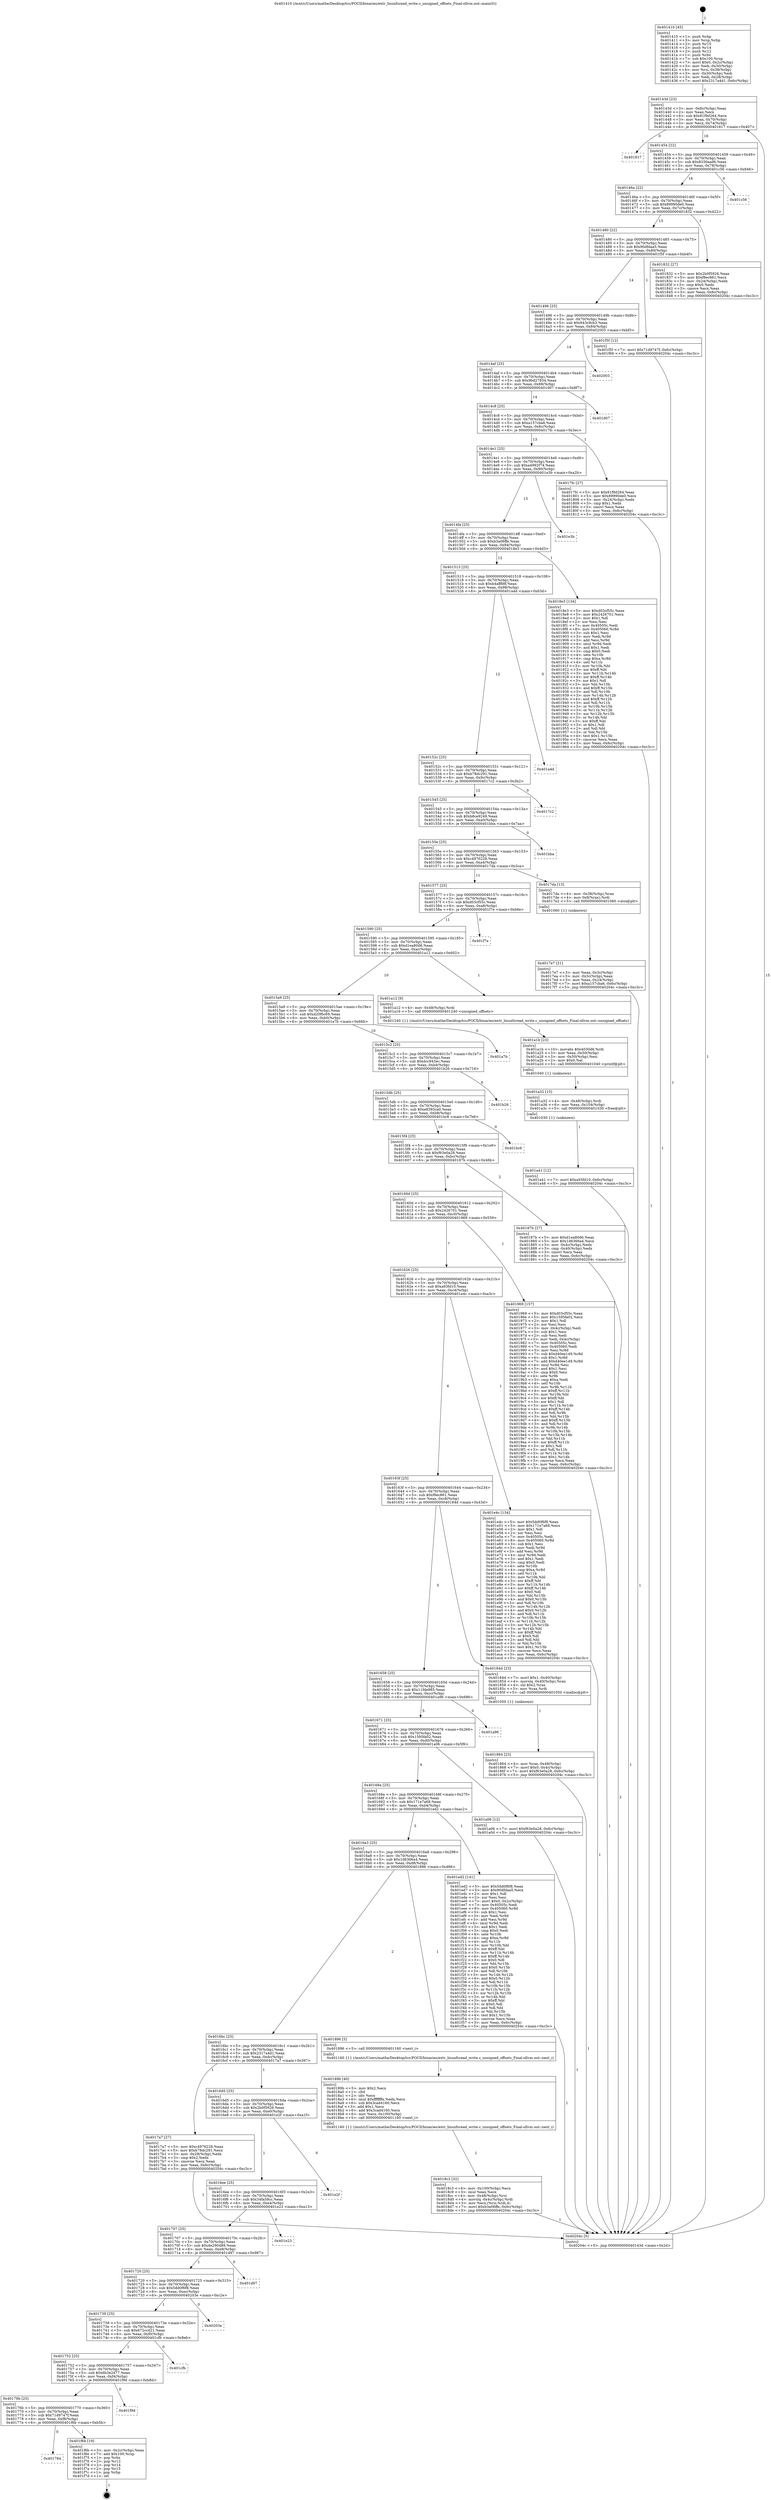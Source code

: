 digraph "0x401410" {
  label = "0x401410 (/mnt/c/Users/mathe/Desktop/tcc/POCII/binaries/extr_linuxfsread_write.c_unsigned_offsets_Final-ollvm.out::main(0))"
  labelloc = "t"
  node[shape=record]

  Entry [label="",width=0.3,height=0.3,shape=circle,fillcolor=black,style=filled]
  "0x40143d" [label="{
     0x40143d [23]\l
     | [instrs]\l
     &nbsp;&nbsp;0x40143d \<+3\>: mov -0x6c(%rbp),%eax\l
     &nbsp;&nbsp;0x401440 \<+2\>: mov %eax,%ecx\l
     &nbsp;&nbsp;0x401442 \<+6\>: sub $0x81f9d264,%ecx\l
     &nbsp;&nbsp;0x401448 \<+3\>: mov %eax,-0x70(%rbp)\l
     &nbsp;&nbsp;0x40144b \<+3\>: mov %ecx,-0x74(%rbp)\l
     &nbsp;&nbsp;0x40144e \<+6\>: je 0000000000401817 \<main+0x407\>\l
  }"]
  "0x401817" [label="{
     0x401817\l
  }", style=dashed]
  "0x401454" [label="{
     0x401454 [22]\l
     | [instrs]\l
     &nbsp;&nbsp;0x401454 \<+5\>: jmp 0000000000401459 \<main+0x49\>\l
     &nbsp;&nbsp;0x401459 \<+3\>: mov -0x70(%rbp),%eax\l
     &nbsp;&nbsp;0x40145c \<+5\>: sub $0x8330aad6,%eax\l
     &nbsp;&nbsp;0x401461 \<+3\>: mov %eax,-0x78(%rbp)\l
     &nbsp;&nbsp;0x401464 \<+6\>: je 0000000000401c56 \<main+0x846\>\l
  }"]
  Exit [label="",width=0.3,height=0.3,shape=circle,fillcolor=black,style=filled,peripheries=2]
  "0x401c56" [label="{
     0x401c56\l
  }", style=dashed]
  "0x40146a" [label="{
     0x40146a [22]\l
     | [instrs]\l
     &nbsp;&nbsp;0x40146a \<+5\>: jmp 000000000040146f \<main+0x5f\>\l
     &nbsp;&nbsp;0x40146f \<+3\>: mov -0x70(%rbp),%eax\l
     &nbsp;&nbsp;0x401472 \<+5\>: sub $0x89990de0,%eax\l
     &nbsp;&nbsp;0x401477 \<+3\>: mov %eax,-0x7c(%rbp)\l
     &nbsp;&nbsp;0x40147a \<+6\>: je 0000000000401832 \<main+0x422\>\l
  }"]
  "0x401784" [label="{
     0x401784\l
  }", style=dashed]
  "0x401832" [label="{
     0x401832 [27]\l
     | [instrs]\l
     &nbsp;&nbsp;0x401832 \<+5\>: mov $0x2b0f5926,%eax\l
     &nbsp;&nbsp;0x401837 \<+5\>: mov $0xf8ec861,%ecx\l
     &nbsp;&nbsp;0x40183c \<+3\>: mov -0x24(%rbp),%edx\l
     &nbsp;&nbsp;0x40183f \<+3\>: cmp $0x0,%edx\l
     &nbsp;&nbsp;0x401842 \<+3\>: cmove %ecx,%eax\l
     &nbsp;&nbsp;0x401845 \<+3\>: mov %eax,-0x6c(%rbp)\l
     &nbsp;&nbsp;0x401848 \<+5\>: jmp 000000000040204c \<main+0xc3c\>\l
  }"]
  "0x401480" [label="{
     0x401480 [22]\l
     | [instrs]\l
     &nbsp;&nbsp;0x401480 \<+5\>: jmp 0000000000401485 \<main+0x75\>\l
     &nbsp;&nbsp;0x401485 \<+3\>: mov -0x70(%rbp),%eax\l
     &nbsp;&nbsp;0x401488 \<+5\>: sub $0x90dfdaa5,%eax\l
     &nbsp;&nbsp;0x40148d \<+3\>: mov %eax,-0x80(%rbp)\l
     &nbsp;&nbsp;0x401490 \<+6\>: je 0000000000401f5f \<main+0xb4f\>\l
  }"]
  "0x401f6b" [label="{
     0x401f6b [19]\l
     | [instrs]\l
     &nbsp;&nbsp;0x401f6b \<+3\>: mov -0x2c(%rbp),%eax\l
     &nbsp;&nbsp;0x401f6e \<+7\>: add $0x100,%rsp\l
     &nbsp;&nbsp;0x401f75 \<+1\>: pop %rbx\l
     &nbsp;&nbsp;0x401f76 \<+2\>: pop %r12\l
     &nbsp;&nbsp;0x401f78 \<+2\>: pop %r14\l
     &nbsp;&nbsp;0x401f7a \<+2\>: pop %r15\l
     &nbsp;&nbsp;0x401f7c \<+1\>: pop %rbp\l
     &nbsp;&nbsp;0x401f7d \<+1\>: ret\l
  }"]
  "0x401f5f" [label="{
     0x401f5f [12]\l
     | [instrs]\l
     &nbsp;&nbsp;0x401f5f \<+7\>: movl $0x71d9747f,-0x6c(%rbp)\l
     &nbsp;&nbsp;0x401f66 \<+5\>: jmp 000000000040204c \<main+0xc3c\>\l
  }"]
  "0x401496" [label="{
     0x401496 [25]\l
     | [instrs]\l
     &nbsp;&nbsp;0x401496 \<+5\>: jmp 000000000040149b \<main+0x8b\>\l
     &nbsp;&nbsp;0x40149b \<+3\>: mov -0x70(%rbp),%eax\l
     &nbsp;&nbsp;0x40149e \<+5\>: sub $0x943c9cb3,%eax\l
     &nbsp;&nbsp;0x4014a3 \<+6\>: mov %eax,-0x84(%rbp)\l
     &nbsp;&nbsp;0x4014a9 \<+6\>: je 0000000000402003 \<main+0xbf3\>\l
  }"]
  "0x40176b" [label="{
     0x40176b [25]\l
     | [instrs]\l
     &nbsp;&nbsp;0x40176b \<+5\>: jmp 0000000000401770 \<main+0x360\>\l
     &nbsp;&nbsp;0x401770 \<+3\>: mov -0x70(%rbp),%eax\l
     &nbsp;&nbsp;0x401773 \<+5\>: sub $0x71d9747f,%eax\l
     &nbsp;&nbsp;0x401778 \<+6\>: mov %eax,-0xf8(%rbp)\l
     &nbsp;&nbsp;0x40177e \<+6\>: je 0000000000401f6b \<main+0xb5b\>\l
  }"]
  "0x402003" [label="{
     0x402003\l
  }", style=dashed]
  "0x4014af" [label="{
     0x4014af [25]\l
     | [instrs]\l
     &nbsp;&nbsp;0x4014af \<+5\>: jmp 00000000004014b4 \<main+0xa4\>\l
     &nbsp;&nbsp;0x4014b4 \<+3\>: mov -0x70(%rbp),%eax\l
     &nbsp;&nbsp;0x4014b7 \<+5\>: sub $0x9bd27834,%eax\l
     &nbsp;&nbsp;0x4014bc \<+6\>: mov %eax,-0x88(%rbp)\l
     &nbsp;&nbsp;0x4014c2 \<+6\>: je 0000000000401d07 \<main+0x8f7\>\l
  }"]
  "0x401f9d" [label="{
     0x401f9d\l
  }", style=dashed]
  "0x401d07" [label="{
     0x401d07\l
  }", style=dashed]
  "0x4014c8" [label="{
     0x4014c8 [25]\l
     | [instrs]\l
     &nbsp;&nbsp;0x4014c8 \<+5\>: jmp 00000000004014cd \<main+0xbd\>\l
     &nbsp;&nbsp;0x4014cd \<+3\>: mov -0x70(%rbp),%eax\l
     &nbsp;&nbsp;0x4014d0 \<+5\>: sub $0xa157cba6,%eax\l
     &nbsp;&nbsp;0x4014d5 \<+6\>: mov %eax,-0x8c(%rbp)\l
     &nbsp;&nbsp;0x4014db \<+6\>: je 00000000004017fc \<main+0x3ec\>\l
  }"]
  "0x401752" [label="{
     0x401752 [25]\l
     | [instrs]\l
     &nbsp;&nbsp;0x401752 \<+5\>: jmp 0000000000401757 \<main+0x347\>\l
     &nbsp;&nbsp;0x401757 \<+3\>: mov -0x70(%rbp),%eax\l
     &nbsp;&nbsp;0x40175a \<+5\>: sub $0x6b3e2d77,%eax\l
     &nbsp;&nbsp;0x40175f \<+6\>: mov %eax,-0xf4(%rbp)\l
     &nbsp;&nbsp;0x401765 \<+6\>: je 0000000000401f9d \<main+0xb8d\>\l
  }"]
  "0x4017fc" [label="{
     0x4017fc [27]\l
     | [instrs]\l
     &nbsp;&nbsp;0x4017fc \<+5\>: mov $0x81f9d264,%eax\l
     &nbsp;&nbsp;0x401801 \<+5\>: mov $0x89990de0,%ecx\l
     &nbsp;&nbsp;0x401806 \<+3\>: mov -0x24(%rbp),%edx\l
     &nbsp;&nbsp;0x401809 \<+3\>: cmp $0x1,%edx\l
     &nbsp;&nbsp;0x40180c \<+3\>: cmovl %ecx,%eax\l
     &nbsp;&nbsp;0x40180f \<+3\>: mov %eax,-0x6c(%rbp)\l
     &nbsp;&nbsp;0x401812 \<+5\>: jmp 000000000040204c \<main+0xc3c\>\l
  }"]
  "0x4014e1" [label="{
     0x4014e1 [25]\l
     | [instrs]\l
     &nbsp;&nbsp;0x4014e1 \<+5\>: jmp 00000000004014e6 \<main+0xd6\>\l
     &nbsp;&nbsp;0x4014e6 \<+3\>: mov -0x70(%rbp),%eax\l
     &nbsp;&nbsp;0x4014e9 \<+5\>: sub $0xa4992f74,%eax\l
     &nbsp;&nbsp;0x4014ee \<+6\>: mov %eax,-0x90(%rbp)\l
     &nbsp;&nbsp;0x4014f4 \<+6\>: je 0000000000401e3b \<main+0xa2b\>\l
  }"]
  "0x401cfb" [label="{
     0x401cfb\l
  }", style=dashed]
  "0x401e3b" [label="{
     0x401e3b\l
  }", style=dashed]
  "0x4014fa" [label="{
     0x4014fa [25]\l
     | [instrs]\l
     &nbsp;&nbsp;0x4014fa \<+5\>: jmp 00000000004014ff \<main+0xef\>\l
     &nbsp;&nbsp;0x4014ff \<+3\>: mov -0x70(%rbp),%eax\l
     &nbsp;&nbsp;0x401502 \<+5\>: sub $0xb3a06ffe,%eax\l
     &nbsp;&nbsp;0x401507 \<+6\>: mov %eax,-0x94(%rbp)\l
     &nbsp;&nbsp;0x40150d \<+6\>: je 00000000004018e3 \<main+0x4d3\>\l
  }"]
  "0x401739" [label="{
     0x401739 [25]\l
     | [instrs]\l
     &nbsp;&nbsp;0x401739 \<+5\>: jmp 000000000040173e \<main+0x32e\>\l
     &nbsp;&nbsp;0x40173e \<+3\>: mov -0x70(%rbp),%eax\l
     &nbsp;&nbsp;0x401741 \<+5\>: sub $0x672cc421,%eax\l
     &nbsp;&nbsp;0x401746 \<+6\>: mov %eax,-0xf0(%rbp)\l
     &nbsp;&nbsp;0x40174c \<+6\>: je 0000000000401cfb \<main+0x8eb\>\l
  }"]
  "0x4018e3" [label="{
     0x4018e3 [134]\l
     | [instrs]\l
     &nbsp;&nbsp;0x4018e3 \<+5\>: mov $0xd03cf55c,%eax\l
     &nbsp;&nbsp;0x4018e8 \<+5\>: mov $0x2426701,%ecx\l
     &nbsp;&nbsp;0x4018ed \<+2\>: mov $0x1,%dl\l
     &nbsp;&nbsp;0x4018ef \<+2\>: xor %esi,%esi\l
     &nbsp;&nbsp;0x4018f1 \<+7\>: mov 0x40505c,%edi\l
     &nbsp;&nbsp;0x4018f8 \<+8\>: mov 0x405060,%r8d\l
     &nbsp;&nbsp;0x401900 \<+3\>: sub $0x1,%esi\l
     &nbsp;&nbsp;0x401903 \<+3\>: mov %edi,%r9d\l
     &nbsp;&nbsp;0x401906 \<+3\>: add %esi,%r9d\l
     &nbsp;&nbsp;0x401909 \<+4\>: imul %r9d,%edi\l
     &nbsp;&nbsp;0x40190d \<+3\>: and $0x1,%edi\l
     &nbsp;&nbsp;0x401910 \<+3\>: cmp $0x0,%edi\l
     &nbsp;&nbsp;0x401913 \<+4\>: sete %r10b\l
     &nbsp;&nbsp;0x401917 \<+4\>: cmp $0xa,%r8d\l
     &nbsp;&nbsp;0x40191b \<+4\>: setl %r11b\l
     &nbsp;&nbsp;0x40191f \<+3\>: mov %r10b,%bl\l
     &nbsp;&nbsp;0x401922 \<+3\>: xor $0xff,%bl\l
     &nbsp;&nbsp;0x401925 \<+3\>: mov %r11b,%r14b\l
     &nbsp;&nbsp;0x401928 \<+4\>: xor $0xff,%r14b\l
     &nbsp;&nbsp;0x40192c \<+3\>: xor $0x1,%dl\l
     &nbsp;&nbsp;0x40192f \<+3\>: mov %bl,%r15b\l
     &nbsp;&nbsp;0x401932 \<+4\>: and $0xff,%r15b\l
     &nbsp;&nbsp;0x401936 \<+3\>: and %dl,%r10b\l
     &nbsp;&nbsp;0x401939 \<+3\>: mov %r14b,%r12b\l
     &nbsp;&nbsp;0x40193c \<+4\>: and $0xff,%r12b\l
     &nbsp;&nbsp;0x401940 \<+3\>: and %dl,%r11b\l
     &nbsp;&nbsp;0x401943 \<+3\>: or %r10b,%r15b\l
     &nbsp;&nbsp;0x401946 \<+3\>: or %r11b,%r12b\l
     &nbsp;&nbsp;0x401949 \<+3\>: xor %r12b,%r15b\l
     &nbsp;&nbsp;0x40194c \<+3\>: or %r14b,%bl\l
     &nbsp;&nbsp;0x40194f \<+3\>: xor $0xff,%bl\l
     &nbsp;&nbsp;0x401952 \<+3\>: or $0x1,%dl\l
     &nbsp;&nbsp;0x401955 \<+2\>: and %dl,%bl\l
     &nbsp;&nbsp;0x401957 \<+3\>: or %bl,%r15b\l
     &nbsp;&nbsp;0x40195a \<+4\>: test $0x1,%r15b\l
     &nbsp;&nbsp;0x40195e \<+3\>: cmovne %ecx,%eax\l
     &nbsp;&nbsp;0x401961 \<+3\>: mov %eax,-0x6c(%rbp)\l
     &nbsp;&nbsp;0x401964 \<+5\>: jmp 000000000040204c \<main+0xc3c\>\l
  }"]
  "0x401513" [label="{
     0x401513 [25]\l
     | [instrs]\l
     &nbsp;&nbsp;0x401513 \<+5\>: jmp 0000000000401518 \<main+0x108\>\l
     &nbsp;&nbsp;0x401518 \<+3\>: mov -0x70(%rbp),%eax\l
     &nbsp;&nbsp;0x40151b \<+5\>: sub $0xb4aff88f,%eax\l
     &nbsp;&nbsp;0x401520 \<+6\>: mov %eax,-0x98(%rbp)\l
     &nbsp;&nbsp;0x401526 \<+6\>: je 0000000000401a4d \<main+0x63d\>\l
  }"]
  "0x40203e" [label="{
     0x40203e\l
  }", style=dashed]
  "0x401a4d" [label="{
     0x401a4d\l
  }", style=dashed]
  "0x40152c" [label="{
     0x40152c [25]\l
     | [instrs]\l
     &nbsp;&nbsp;0x40152c \<+5\>: jmp 0000000000401531 \<main+0x121\>\l
     &nbsp;&nbsp;0x401531 \<+3\>: mov -0x70(%rbp),%eax\l
     &nbsp;&nbsp;0x401534 \<+5\>: sub $0xb78dc291,%eax\l
     &nbsp;&nbsp;0x401539 \<+6\>: mov %eax,-0x9c(%rbp)\l
     &nbsp;&nbsp;0x40153f \<+6\>: je 00000000004017c2 \<main+0x3b2\>\l
  }"]
  "0x401720" [label="{
     0x401720 [25]\l
     | [instrs]\l
     &nbsp;&nbsp;0x401720 \<+5\>: jmp 0000000000401725 \<main+0x315\>\l
     &nbsp;&nbsp;0x401725 \<+3\>: mov -0x70(%rbp),%eax\l
     &nbsp;&nbsp;0x401728 \<+5\>: sub $0x5dd0f6f8,%eax\l
     &nbsp;&nbsp;0x40172d \<+6\>: mov %eax,-0xec(%rbp)\l
     &nbsp;&nbsp;0x401733 \<+6\>: je 000000000040203e \<main+0xc2e\>\l
  }"]
  "0x4017c2" [label="{
     0x4017c2\l
  }", style=dashed]
  "0x401545" [label="{
     0x401545 [25]\l
     | [instrs]\l
     &nbsp;&nbsp;0x401545 \<+5\>: jmp 000000000040154a \<main+0x13a\>\l
     &nbsp;&nbsp;0x40154a \<+3\>: mov -0x70(%rbp),%eax\l
     &nbsp;&nbsp;0x40154d \<+5\>: sub $0xb8ce9249,%eax\l
     &nbsp;&nbsp;0x401552 \<+6\>: mov %eax,-0xa0(%rbp)\l
     &nbsp;&nbsp;0x401558 \<+6\>: je 0000000000401bba \<main+0x7aa\>\l
  }"]
  "0x401d97" [label="{
     0x401d97\l
  }", style=dashed]
  "0x401bba" [label="{
     0x401bba\l
  }", style=dashed]
  "0x40155e" [label="{
     0x40155e [25]\l
     | [instrs]\l
     &nbsp;&nbsp;0x40155e \<+5\>: jmp 0000000000401563 \<main+0x153\>\l
     &nbsp;&nbsp;0x401563 \<+3\>: mov -0x70(%rbp),%eax\l
     &nbsp;&nbsp;0x401566 \<+5\>: sub $0xc4976228,%eax\l
     &nbsp;&nbsp;0x40156b \<+6\>: mov %eax,-0xa4(%rbp)\l
     &nbsp;&nbsp;0x401571 \<+6\>: je 00000000004017da \<main+0x3ca\>\l
  }"]
  "0x401707" [label="{
     0x401707 [25]\l
     | [instrs]\l
     &nbsp;&nbsp;0x401707 \<+5\>: jmp 000000000040170c \<main+0x2fc\>\l
     &nbsp;&nbsp;0x40170c \<+3\>: mov -0x70(%rbp),%eax\l
     &nbsp;&nbsp;0x40170f \<+5\>: sub $0x4e290489,%eax\l
     &nbsp;&nbsp;0x401714 \<+6\>: mov %eax,-0xe8(%rbp)\l
     &nbsp;&nbsp;0x40171a \<+6\>: je 0000000000401d97 \<main+0x987\>\l
  }"]
  "0x4017da" [label="{
     0x4017da [13]\l
     | [instrs]\l
     &nbsp;&nbsp;0x4017da \<+4\>: mov -0x38(%rbp),%rax\l
     &nbsp;&nbsp;0x4017de \<+4\>: mov 0x8(%rax),%rdi\l
     &nbsp;&nbsp;0x4017e2 \<+5\>: call 0000000000401060 \<atoi@plt\>\l
     | [calls]\l
     &nbsp;&nbsp;0x401060 \{1\} (unknown)\l
  }"]
  "0x401577" [label="{
     0x401577 [25]\l
     | [instrs]\l
     &nbsp;&nbsp;0x401577 \<+5\>: jmp 000000000040157c \<main+0x16c\>\l
     &nbsp;&nbsp;0x40157c \<+3\>: mov -0x70(%rbp),%eax\l
     &nbsp;&nbsp;0x40157f \<+5\>: sub $0xd03cf55c,%eax\l
     &nbsp;&nbsp;0x401584 \<+6\>: mov %eax,-0xa8(%rbp)\l
     &nbsp;&nbsp;0x40158a \<+6\>: je 0000000000401f7e \<main+0xb6e\>\l
  }"]
  "0x401e23" [label="{
     0x401e23\l
  }", style=dashed]
  "0x401f7e" [label="{
     0x401f7e\l
  }", style=dashed]
  "0x401590" [label="{
     0x401590 [25]\l
     | [instrs]\l
     &nbsp;&nbsp;0x401590 \<+5\>: jmp 0000000000401595 \<main+0x185\>\l
     &nbsp;&nbsp;0x401595 \<+3\>: mov -0x70(%rbp),%eax\l
     &nbsp;&nbsp;0x401598 \<+5\>: sub $0xd1ea80d6,%eax\l
     &nbsp;&nbsp;0x40159d \<+6\>: mov %eax,-0xac(%rbp)\l
     &nbsp;&nbsp;0x4015a3 \<+6\>: je 0000000000401a12 \<main+0x602\>\l
  }"]
  "0x4016ee" [label="{
     0x4016ee [25]\l
     | [instrs]\l
     &nbsp;&nbsp;0x4016ee \<+5\>: jmp 00000000004016f3 \<main+0x2e3\>\l
     &nbsp;&nbsp;0x4016f3 \<+3\>: mov -0x70(%rbp),%eax\l
     &nbsp;&nbsp;0x4016f6 \<+5\>: sub $0x34fa58cc,%eax\l
     &nbsp;&nbsp;0x4016fb \<+6\>: mov %eax,-0xe4(%rbp)\l
     &nbsp;&nbsp;0x401701 \<+6\>: je 0000000000401e23 \<main+0xa13\>\l
  }"]
  "0x401a12" [label="{
     0x401a12 [9]\l
     | [instrs]\l
     &nbsp;&nbsp;0x401a12 \<+4\>: mov -0x48(%rbp),%rdi\l
     &nbsp;&nbsp;0x401a16 \<+5\>: call 0000000000401240 \<unsigned_offsets\>\l
     | [calls]\l
     &nbsp;&nbsp;0x401240 \{1\} (/mnt/c/Users/mathe/Desktop/tcc/POCII/binaries/extr_linuxfsread_write.c_unsigned_offsets_Final-ollvm.out::unsigned_offsets)\l
  }"]
  "0x4015a9" [label="{
     0x4015a9 [25]\l
     | [instrs]\l
     &nbsp;&nbsp;0x4015a9 \<+5\>: jmp 00000000004015ae \<main+0x19e\>\l
     &nbsp;&nbsp;0x4015ae \<+3\>: mov -0x70(%rbp),%eax\l
     &nbsp;&nbsp;0x4015b1 \<+5\>: sub $0xd20f6c69,%eax\l
     &nbsp;&nbsp;0x4015b6 \<+6\>: mov %eax,-0xb0(%rbp)\l
     &nbsp;&nbsp;0x4015bc \<+6\>: je 0000000000401a7b \<main+0x66b\>\l
  }"]
  "0x401e2f" [label="{
     0x401e2f\l
  }", style=dashed]
  "0x401a7b" [label="{
     0x401a7b\l
  }", style=dashed]
  "0x4015c2" [label="{
     0x4015c2 [25]\l
     | [instrs]\l
     &nbsp;&nbsp;0x4015c2 \<+5\>: jmp 00000000004015c7 \<main+0x1b7\>\l
     &nbsp;&nbsp;0x4015c7 \<+3\>: mov -0x70(%rbp),%eax\l
     &nbsp;&nbsp;0x4015ca \<+5\>: sub $0xdcc943ec,%eax\l
     &nbsp;&nbsp;0x4015cf \<+6\>: mov %eax,-0xb4(%rbp)\l
     &nbsp;&nbsp;0x4015d5 \<+6\>: je 0000000000401b26 \<main+0x716\>\l
  }"]
  "0x401a41" [label="{
     0x401a41 [12]\l
     | [instrs]\l
     &nbsp;&nbsp;0x401a41 \<+7\>: movl $0xa93fd10,-0x6c(%rbp)\l
     &nbsp;&nbsp;0x401a48 \<+5\>: jmp 000000000040204c \<main+0xc3c\>\l
  }"]
  "0x401b26" [label="{
     0x401b26\l
  }", style=dashed]
  "0x4015db" [label="{
     0x4015db [25]\l
     | [instrs]\l
     &nbsp;&nbsp;0x4015db \<+5\>: jmp 00000000004015e0 \<main+0x1d0\>\l
     &nbsp;&nbsp;0x4015e0 \<+3\>: mov -0x70(%rbp),%eax\l
     &nbsp;&nbsp;0x4015e3 \<+5\>: sub $0xe8393ca0,%eax\l
     &nbsp;&nbsp;0x4015e8 \<+6\>: mov %eax,-0xb8(%rbp)\l
     &nbsp;&nbsp;0x4015ee \<+6\>: je 0000000000401bc6 \<main+0x7b6\>\l
  }"]
  "0x401a32" [label="{
     0x401a32 [15]\l
     | [instrs]\l
     &nbsp;&nbsp;0x401a32 \<+4\>: mov -0x48(%rbp),%rdi\l
     &nbsp;&nbsp;0x401a36 \<+6\>: mov %eax,-0x104(%rbp)\l
     &nbsp;&nbsp;0x401a3c \<+5\>: call 0000000000401030 \<free@plt\>\l
     | [calls]\l
     &nbsp;&nbsp;0x401030 \{1\} (unknown)\l
  }"]
  "0x401bc6" [label="{
     0x401bc6\l
  }", style=dashed]
  "0x4015f4" [label="{
     0x4015f4 [25]\l
     | [instrs]\l
     &nbsp;&nbsp;0x4015f4 \<+5\>: jmp 00000000004015f9 \<main+0x1e9\>\l
     &nbsp;&nbsp;0x4015f9 \<+3\>: mov -0x70(%rbp),%eax\l
     &nbsp;&nbsp;0x4015fc \<+5\>: sub $0xf63e0a28,%eax\l
     &nbsp;&nbsp;0x401601 \<+6\>: mov %eax,-0xbc(%rbp)\l
     &nbsp;&nbsp;0x401607 \<+6\>: je 000000000040187b \<main+0x46b\>\l
  }"]
  "0x401a1b" [label="{
     0x401a1b [23]\l
     | [instrs]\l
     &nbsp;&nbsp;0x401a1b \<+10\>: movabs $0x4030d6,%rdi\l
     &nbsp;&nbsp;0x401a25 \<+3\>: mov %eax,-0x50(%rbp)\l
     &nbsp;&nbsp;0x401a28 \<+3\>: mov -0x50(%rbp),%esi\l
     &nbsp;&nbsp;0x401a2b \<+2\>: mov $0x0,%al\l
     &nbsp;&nbsp;0x401a2d \<+5\>: call 0000000000401040 \<printf@plt\>\l
     | [calls]\l
     &nbsp;&nbsp;0x401040 \{1\} (unknown)\l
  }"]
  "0x40187b" [label="{
     0x40187b [27]\l
     | [instrs]\l
     &nbsp;&nbsp;0x40187b \<+5\>: mov $0xd1ea80d6,%eax\l
     &nbsp;&nbsp;0x401880 \<+5\>: mov $0x1d6366a4,%ecx\l
     &nbsp;&nbsp;0x401885 \<+3\>: mov -0x4c(%rbp),%edx\l
     &nbsp;&nbsp;0x401888 \<+3\>: cmp -0x40(%rbp),%edx\l
     &nbsp;&nbsp;0x40188b \<+3\>: cmovl %ecx,%eax\l
     &nbsp;&nbsp;0x40188e \<+3\>: mov %eax,-0x6c(%rbp)\l
     &nbsp;&nbsp;0x401891 \<+5\>: jmp 000000000040204c \<main+0xc3c\>\l
  }"]
  "0x40160d" [label="{
     0x40160d [25]\l
     | [instrs]\l
     &nbsp;&nbsp;0x40160d \<+5\>: jmp 0000000000401612 \<main+0x202\>\l
     &nbsp;&nbsp;0x401612 \<+3\>: mov -0x70(%rbp),%eax\l
     &nbsp;&nbsp;0x401615 \<+5\>: sub $0x2426701,%eax\l
     &nbsp;&nbsp;0x40161a \<+6\>: mov %eax,-0xc0(%rbp)\l
     &nbsp;&nbsp;0x401620 \<+6\>: je 0000000000401969 \<main+0x559\>\l
  }"]
  "0x4018c3" [label="{
     0x4018c3 [32]\l
     | [instrs]\l
     &nbsp;&nbsp;0x4018c3 \<+6\>: mov -0x100(%rbp),%ecx\l
     &nbsp;&nbsp;0x4018c9 \<+3\>: imul %eax,%ecx\l
     &nbsp;&nbsp;0x4018cc \<+4\>: mov -0x48(%rbp),%rsi\l
     &nbsp;&nbsp;0x4018d0 \<+4\>: movslq -0x4c(%rbp),%rdi\l
     &nbsp;&nbsp;0x4018d4 \<+3\>: mov %ecx,(%rsi,%rdi,4)\l
     &nbsp;&nbsp;0x4018d7 \<+7\>: movl $0xb3a06ffe,-0x6c(%rbp)\l
     &nbsp;&nbsp;0x4018de \<+5\>: jmp 000000000040204c \<main+0xc3c\>\l
  }"]
  "0x401969" [label="{
     0x401969 [157]\l
     | [instrs]\l
     &nbsp;&nbsp;0x401969 \<+5\>: mov $0xd03cf55c,%eax\l
     &nbsp;&nbsp;0x40196e \<+5\>: mov $0x1595fa02,%ecx\l
     &nbsp;&nbsp;0x401973 \<+2\>: mov $0x1,%dl\l
     &nbsp;&nbsp;0x401975 \<+2\>: xor %esi,%esi\l
     &nbsp;&nbsp;0x401977 \<+3\>: mov -0x4c(%rbp),%edi\l
     &nbsp;&nbsp;0x40197a \<+3\>: sub $0x1,%esi\l
     &nbsp;&nbsp;0x40197d \<+2\>: sub %esi,%edi\l
     &nbsp;&nbsp;0x40197f \<+3\>: mov %edi,-0x4c(%rbp)\l
     &nbsp;&nbsp;0x401982 \<+7\>: mov 0x40505c,%esi\l
     &nbsp;&nbsp;0x401989 \<+7\>: mov 0x405060,%edi\l
     &nbsp;&nbsp;0x401990 \<+3\>: mov %esi,%r8d\l
     &nbsp;&nbsp;0x401993 \<+7\>: sub $0xd40ee149,%r8d\l
     &nbsp;&nbsp;0x40199a \<+4\>: sub $0x1,%r8d\l
     &nbsp;&nbsp;0x40199e \<+7\>: add $0xd40ee149,%r8d\l
     &nbsp;&nbsp;0x4019a5 \<+4\>: imul %r8d,%esi\l
     &nbsp;&nbsp;0x4019a9 \<+3\>: and $0x1,%esi\l
     &nbsp;&nbsp;0x4019ac \<+3\>: cmp $0x0,%esi\l
     &nbsp;&nbsp;0x4019af \<+4\>: sete %r9b\l
     &nbsp;&nbsp;0x4019b3 \<+3\>: cmp $0xa,%edi\l
     &nbsp;&nbsp;0x4019b6 \<+4\>: setl %r10b\l
     &nbsp;&nbsp;0x4019ba \<+3\>: mov %r9b,%r11b\l
     &nbsp;&nbsp;0x4019bd \<+4\>: xor $0xff,%r11b\l
     &nbsp;&nbsp;0x4019c1 \<+3\>: mov %r10b,%bl\l
     &nbsp;&nbsp;0x4019c4 \<+3\>: xor $0xff,%bl\l
     &nbsp;&nbsp;0x4019c7 \<+3\>: xor $0x1,%dl\l
     &nbsp;&nbsp;0x4019ca \<+3\>: mov %r11b,%r14b\l
     &nbsp;&nbsp;0x4019cd \<+4\>: and $0xff,%r14b\l
     &nbsp;&nbsp;0x4019d1 \<+3\>: and %dl,%r9b\l
     &nbsp;&nbsp;0x4019d4 \<+3\>: mov %bl,%r15b\l
     &nbsp;&nbsp;0x4019d7 \<+4\>: and $0xff,%r15b\l
     &nbsp;&nbsp;0x4019db \<+3\>: and %dl,%r10b\l
     &nbsp;&nbsp;0x4019de \<+3\>: or %r9b,%r14b\l
     &nbsp;&nbsp;0x4019e1 \<+3\>: or %r10b,%r15b\l
     &nbsp;&nbsp;0x4019e4 \<+3\>: xor %r15b,%r14b\l
     &nbsp;&nbsp;0x4019e7 \<+3\>: or %bl,%r11b\l
     &nbsp;&nbsp;0x4019ea \<+4\>: xor $0xff,%r11b\l
     &nbsp;&nbsp;0x4019ee \<+3\>: or $0x1,%dl\l
     &nbsp;&nbsp;0x4019f1 \<+3\>: and %dl,%r11b\l
     &nbsp;&nbsp;0x4019f4 \<+3\>: or %r11b,%r14b\l
     &nbsp;&nbsp;0x4019f7 \<+4\>: test $0x1,%r14b\l
     &nbsp;&nbsp;0x4019fb \<+3\>: cmovne %ecx,%eax\l
     &nbsp;&nbsp;0x4019fe \<+3\>: mov %eax,-0x6c(%rbp)\l
     &nbsp;&nbsp;0x401a01 \<+5\>: jmp 000000000040204c \<main+0xc3c\>\l
  }"]
  "0x401626" [label="{
     0x401626 [25]\l
     | [instrs]\l
     &nbsp;&nbsp;0x401626 \<+5\>: jmp 000000000040162b \<main+0x21b\>\l
     &nbsp;&nbsp;0x40162b \<+3\>: mov -0x70(%rbp),%eax\l
     &nbsp;&nbsp;0x40162e \<+5\>: sub $0xa93fd10,%eax\l
     &nbsp;&nbsp;0x401633 \<+6\>: mov %eax,-0xc4(%rbp)\l
     &nbsp;&nbsp;0x401639 \<+6\>: je 0000000000401e4c \<main+0xa3c\>\l
  }"]
  "0x40189b" [label="{
     0x40189b [40]\l
     | [instrs]\l
     &nbsp;&nbsp;0x40189b \<+5\>: mov $0x2,%ecx\l
     &nbsp;&nbsp;0x4018a0 \<+1\>: cltd\l
     &nbsp;&nbsp;0x4018a1 \<+2\>: idiv %ecx\l
     &nbsp;&nbsp;0x4018a3 \<+6\>: imul $0xfffffffe,%edx,%ecx\l
     &nbsp;&nbsp;0x4018a9 \<+6\>: sub $0x3cad4160,%ecx\l
     &nbsp;&nbsp;0x4018af \<+3\>: add $0x1,%ecx\l
     &nbsp;&nbsp;0x4018b2 \<+6\>: add $0x3cad4160,%ecx\l
     &nbsp;&nbsp;0x4018b8 \<+6\>: mov %ecx,-0x100(%rbp)\l
     &nbsp;&nbsp;0x4018be \<+5\>: call 0000000000401160 \<next_i\>\l
     | [calls]\l
     &nbsp;&nbsp;0x401160 \{1\} (/mnt/c/Users/mathe/Desktop/tcc/POCII/binaries/extr_linuxfsread_write.c_unsigned_offsets_Final-ollvm.out::next_i)\l
  }"]
  "0x401e4c" [label="{
     0x401e4c [134]\l
     | [instrs]\l
     &nbsp;&nbsp;0x401e4c \<+5\>: mov $0x5dd0f6f8,%eax\l
     &nbsp;&nbsp;0x401e51 \<+5\>: mov $0x171e7a68,%ecx\l
     &nbsp;&nbsp;0x401e56 \<+2\>: mov $0x1,%dl\l
     &nbsp;&nbsp;0x401e58 \<+2\>: xor %esi,%esi\l
     &nbsp;&nbsp;0x401e5a \<+7\>: mov 0x40505c,%edi\l
     &nbsp;&nbsp;0x401e61 \<+8\>: mov 0x405060,%r8d\l
     &nbsp;&nbsp;0x401e69 \<+3\>: sub $0x1,%esi\l
     &nbsp;&nbsp;0x401e6c \<+3\>: mov %edi,%r9d\l
     &nbsp;&nbsp;0x401e6f \<+3\>: add %esi,%r9d\l
     &nbsp;&nbsp;0x401e72 \<+4\>: imul %r9d,%edi\l
     &nbsp;&nbsp;0x401e76 \<+3\>: and $0x1,%edi\l
     &nbsp;&nbsp;0x401e79 \<+3\>: cmp $0x0,%edi\l
     &nbsp;&nbsp;0x401e7c \<+4\>: sete %r10b\l
     &nbsp;&nbsp;0x401e80 \<+4\>: cmp $0xa,%r8d\l
     &nbsp;&nbsp;0x401e84 \<+4\>: setl %r11b\l
     &nbsp;&nbsp;0x401e88 \<+3\>: mov %r10b,%bl\l
     &nbsp;&nbsp;0x401e8b \<+3\>: xor $0xff,%bl\l
     &nbsp;&nbsp;0x401e8e \<+3\>: mov %r11b,%r14b\l
     &nbsp;&nbsp;0x401e91 \<+4\>: xor $0xff,%r14b\l
     &nbsp;&nbsp;0x401e95 \<+3\>: xor $0x0,%dl\l
     &nbsp;&nbsp;0x401e98 \<+3\>: mov %bl,%r15b\l
     &nbsp;&nbsp;0x401e9b \<+4\>: and $0x0,%r15b\l
     &nbsp;&nbsp;0x401e9f \<+3\>: and %dl,%r10b\l
     &nbsp;&nbsp;0x401ea2 \<+3\>: mov %r14b,%r12b\l
     &nbsp;&nbsp;0x401ea5 \<+4\>: and $0x0,%r12b\l
     &nbsp;&nbsp;0x401ea9 \<+3\>: and %dl,%r11b\l
     &nbsp;&nbsp;0x401eac \<+3\>: or %r10b,%r15b\l
     &nbsp;&nbsp;0x401eaf \<+3\>: or %r11b,%r12b\l
     &nbsp;&nbsp;0x401eb2 \<+3\>: xor %r12b,%r15b\l
     &nbsp;&nbsp;0x401eb5 \<+3\>: or %r14b,%bl\l
     &nbsp;&nbsp;0x401eb8 \<+3\>: xor $0xff,%bl\l
     &nbsp;&nbsp;0x401ebb \<+3\>: or $0x0,%dl\l
     &nbsp;&nbsp;0x401ebe \<+2\>: and %dl,%bl\l
     &nbsp;&nbsp;0x401ec0 \<+3\>: or %bl,%r15b\l
     &nbsp;&nbsp;0x401ec3 \<+4\>: test $0x1,%r15b\l
     &nbsp;&nbsp;0x401ec7 \<+3\>: cmovne %ecx,%eax\l
     &nbsp;&nbsp;0x401eca \<+3\>: mov %eax,-0x6c(%rbp)\l
     &nbsp;&nbsp;0x401ecd \<+5\>: jmp 000000000040204c \<main+0xc3c\>\l
  }"]
  "0x40163f" [label="{
     0x40163f [25]\l
     | [instrs]\l
     &nbsp;&nbsp;0x40163f \<+5\>: jmp 0000000000401644 \<main+0x234\>\l
     &nbsp;&nbsp;0x401644 \<+3\>: mov -0x70(%rbp),%eax\l
     &nbsp;&nbsp;0x401647 \<+5\>: sub $0xf8ec861,%eax\l
     &nbsp;&nbsp;0x40164c \<+6\>: mov %eax,-0xc8(%rbp)\l
     &nbsp;&nbsp;0x401652 \<+6\>: je 000000000040184d \<main+0x43d\>\l
  }"]
  "0x401864" [label="{
     0x401864 [23]\l
     | [instrs]\l
     &nbsp;&nbsp;0x401864 \<+4\>: mov %rax,-0x48(%rbp)\l
     &nbsp;&nbsp;0x401868 \<+7\>: movl $0x0,-0x4c(%rbp)\l
     &nbsp;&nbsp;0x40186f \<+7\>: movl $0xf63e0a28,-0x6c(%rbp)\l
     &nbsp;&nbsp;0x401876 \<+5\>: jmp 000000000040204c \<main+0xc3c\>\l
  }"]
  "0x40184d" [label="{
     0x40184d [23]\l
     | [instrs]\l
     &nbsp;&nbsp;0x40184d \<+7\>: movl $0x1,-0x40(%rbp)\l
     &nbsp;&nbsp;0x401854 \<+4\>: movslq -0x40(%rbp),%rax\l
     &nbsp;&nbsp;0x401858 \<+4\>: shl $0x2,%rax\l
     &nbsp;&nbsp;0x40185c \<+3\>: mov %rax,%rdi\l
     &nbsp;&nbsp;0x40185f \<+5\>: call 0000000000401050 \<malloc@plt\>\l
     | [calls]\l
     &nbsp;&nbsp;0x401050 \{1\} (unknown)\l
  }"]
  "0x401658" [label="{
     0x401658 [25]\l
     | [instrs]\l
     &nbsp;&nbsp;0x401658 \<+5\>: jmp 000000000040165d \<main+0x24d\>\l
     &nbsp;&nbsp;0x40165d \<+3\>: mov -0x70(%rbp),%eax\l
     &nbsp;&nbsp;0x401660 \<+5\>: sub $0x11fde985,%eax\l
     &nbsp;&nbsp;0x401665 \<+6\>: mov %eax,-0xcc(%rbp)\l
     &nbsp;&nbsp;0x40166b \<+6\>: je 0000000000401a96 \<main+0x686\>\l
  }"]
  "0x4017e7" [label="{
     0x4017e7 [21]\l
     | [instrs]\l
     &nbsp;&nbsp;0x4017e7 \<+3\>: mov %eax,-0x3c(%rbp)\l
     &nbsp;&nbsp;0x4017ea \<+3\>: mov -0x3c(%rbp),%eax\l
     &nbsp;&nbsp;0x4017ed \<+3\>: mov %eax,-0x24(%rbp)\l
     &nbsp;&nbsp;0x4017f0 \<+7\>: movl $0xa157cba6,-0x6c(%rbp)\l
     &nbsp;&nbsp;0x4017f7 \<+5\>: jmp 000000000040204c \<main+0xc3c\>\l
  }"]
  "0x401a96" [label="{
     0x401a96\l
  }", style=dashed]
  "0x401671" [label="{
     0x401671 [25]\l
     | [instrs]\l
     &nbsp;&nbsp;0x401671 \<+5\>: jmp 0000000000401676 \<main+0x266\>\l
     &nbsp;&nbsp;0x401676 \<+3\>: mov -0x70(%rbp),%eax\l
     &nbsp;&nbsp;0x401679 \<+5\>: sub $0x1595fa02,%eax\l
     &nbsp;&nbsp;0x40167e \<+6\>: mov %eax,-0xd0(%rbp)\l
     &nbsp;&nbsp;0x401684 \<+6\>: je 0000000000401a06 \<main+0x5f6\>\l
  }"]
  "0x401410" [label="{
     0x401410 [45]\l
     | [instrs]\l
     &nbsp;&nbsp;0x401410 \<+1\>: push %rbp\l
     &nbsp;&nbsp;0x401411 \<+3\>: mov %rsp,%rbp\l
     &nbsp;&nbsp;0x401414 \<+2\>: push %r15\l
     &nbsp;&nbsp;0x401416 \<+2\>: push %r14\l
     &nbsp;&nbsp;0x401418 \<+2\>: push %r12\l
     &nbsp;&nbsp;0x40141a \<+1\>: push %rbx\l
     &nbsp;&nbsp;0x40141b \<+7\>: sub $0x100,%rsp\l
     &nbsp;&nbsp;0x401422 \<+7\>: movl $0x0,-0x2c(%rbp)\l
     &nbsp;&nbsp;0x401429 \<+3\>: mov %edi,-0x30(%rbp)\l
     &nbsp;&nbsp;0x40142c \<+4\>: mov %rsi,-0x38(%rbp)\l
     &nbsp;&nbsp;0x401430 \<+3\>: mov -0x30(%rbp),%edi\l
     &nbsp;&nbsp;0x401433 \<+3\>: mov %edi,-0x28(%rbp)\l
     &nbsp;&nbsp;0x401436 \<+7\>: movl $0x2317a4d1,-0x6c(%rbp)\l
  }"]
  "0x401a06" [label="{
     0x401a06 [12]\l
     | [instrs]\l
     &nbsp;&nbsp;0x401a06 \<+7\>: movl $0xf63e0a28,-0x6c(%rbp)\l
     &nbsp;&nbsp;0x401a0d \<+5\>: jmp 000000000040204c \<main+0xc3c\>\l
  }"]
  "0x40168a" [label="{
     0x40168a [25]\l
     | [instrs]\l
     &nbsp;&nbsp;0x40168a \<+5\>: jmp 000000000040168f \<main+0x27f\>\l
     &nbsp;&nbsp;0x40168f \<+3\>: mov -0x70(%rbp),%eax\l
     &nbsp;&nbsp;0x401692 \<+5\>: sub $0x171e7a68,%eax\l
     &nbsp;&nbsp;0x401697 \<+6\>: mov %eax,-0xd4(%rbp)\l
     &nbsp;&nbsp;0x40169d \<+6\>: je 0000000000401ed2 \<main+0xac2\>\l
  }"]
  "0x40204c" [label="{
     0x40204c [5]\l
     | [instrs]\l
     &nbsp;&nbsp;0x40204c \<+5\>: jmp 000000000040143d \<main+0x2d\>\l
  }"]
  "0x401ed2" [label="{
     0x401ed2 [141]\l
     | [instrs]\l
     &nbsp;&nbsp;0x401ed2 \<+5\>: mov $0x5dd0f6f8,%eax\l
     &nbsp;&nbsp;0x401ed7 \<+5\>: mov $0x90dfdaa5,%ecx\l
     &nbsp;&nbsp;0x401edc \<+2\>: mov $0x1,%dl\l
     &nbsp;&nbsp;0x401ede \<+2\>: xor %esi,%esi\l
     &nbsp;&nbsp;0x401ee0 \<+7\>: movl $0x0,-0x2c(%rbp)\l
     &nbsp;&nbsp;0x401ee7 \<+7\>: mov 0x40505c,%edi\l
     &nbsp;&nbsp;0x401eee \<+8\>: mov 0x405060,%r8d\l
     &nbsp;&nbsp;0x401ef6 \<+3\>: sub $0x1,%esi\l
     &nbsp;&nbsp;0x401ef9 \<+3\>: mov %edi,%r9d\l
     &nbsp;&nbsp;0x401efc \<+3\>: add %esi,%r9d\l
     &nbsp;&nbsp;0x401eff \<+4\>: imul %r9d,%edi\l
     &nbsp;&nbsp;0x401f03 \<+3\>: and $0x1,%edi\l
     &nbsp;&nbsp;0x401f06 \<+3\>: cmp $0x0,%edi\l
     &nbsp;&nbsp;0x401f09 \<+4\>: sete %r10b\l
     &nbsp;&nbsp;0x401f0d \<+4\>: cmp $0xa,%r8d\l
     &nbsp;&nbsp;0x401f11 \<+4\>: setl %r11b\l
     &nbsp;&nbsp;0x401f15 \<+3\>: mov %r10b,%bl\l
     &nbsp;&nbsp;0x401f18 \<+3\>: xor $0xff,%bl\l
     &nbsp;&nbsp;0x401f1b \<+3\>: mov %r11b,%r14b\l
     &nbsp;&nbsp;0x401f1e \<+4\>: xor $0xff,%r14b\l
     &nbsp;&nbsp;0x401f22 \<+3\>: xor $0x0,%dl\l
     &nbsp;&nbsp;0x401f25 \<+3\>: mov %bl,%r15b\l
     &nbsp;&nbsp;0x401f28 \<+4\>: and $0x0,%r15b\l
     &nbsp;&nbsp;0x401f2c \<+3\>: and %dl,%r10b\l
     &nbsp;&nbsp;0x401f2f \<+3\>: mov %r14b,%r12b\l
     &nbsp;&nbsp;0x401f32 \<+4\>: and $0x0,%r12b\l
     &nbsp;&nbsp;0x401f36 \<+3\>: and %dl,%r11b\l
     &nbsp;&nbsp;0x401f39 \<+3\>: or %r10b,%r15b\l
     &nbsp;&nbsp;0x401f3c \<+3\>: or %r11b,%r12b\l
     &nbsp;&nbsp;0x401f3f \<+3\>: xor %r12b,%r15b\l
     &nbsp;&nbsp;0x401f42 \<+3\>: or %r14b,%bl\l
     &nbsp;&nbsp;0x401f45 \<+3\>: xor $0xff,%bl\l
     &nbsp;&nbsp;0x401f48 \<+3\>: or $0x0,%dl\l
     &nbsp;&nbsp;0x401f4b \<+2\>: and %dl,%bl\l
     &nbsp;&nbsp;0x401f4d \<+3\>: or %bl,%r15b\l
     &nbsp;&nbsp;0x401f50 \<+4\>: test $0x1,%r15b\l
     &nbsp;&nbsp;0x401f54 \<+3\>: cmovne %ecx,%eax\l
     &nbsp;&nbsp;0x401f57 \<+3\>: mov %eax,-0x6c(%rbp)\l
     &nbsp;&nbsp;0x401f5a \<+5\>: jmp 000000000040204c \<main+0xc3c\>\l
  }"]
  "0x4016a3" [label="{
     0x4016a3 [25]\l
     | [instrs]\l
     &nbsp;&nbsp;0x4016a3 \<+5\>: jmp 00000000004016a8 \<main+0x298\>\l
     &nbsp;&nbsp;0x4016a8 \<+3\>: mov -0x70(%rbp),%eax\l
     &nbsp;&nbsp;0x4016ab \<+5\>: sub $0x1d6366a4,%eax\l
     &nbsp;&nbsp;0x4016b0 \<+6\>: mov %eax,-0xd8(%rbp)\l
     &nbsp;&nbsp;0x4016b6 \<+6\>: je 0000000000401896 \<main+0x486\>\l
  }"]
  "0x4016d5" [label="{
     0x4016d5 [25]\l
     | [instrs]\l
     &nbsp;&nbsp;0x4016d5 \<+5\>: jmp 00000000004016da \<main+0x2ca\>\l
     &nbsp;&nbsp;0x4016da \<+3\>: mov -0x70(%rbp),%eax\l
     &nbsp;&nbsp;0x4016dd \<+5\>: sub $0x2b0f5926,%eax\l
     &nbsp;&nbsp;0x4016e2 \<+6\>: mov %eax,-0xe0(%rbp)\l
     &nbsp;&nbsp;0x4016e8 \<+6\>: je 0000000000401e2f \<main+0xa1f\>\l
  }"]
  "0x401896" [label="{
     0x401896 [5]\l
     | [instrs]\l
     &nbsp;&nbsp;0x401896 \<+5\>: call 0000000000401160 \<next_i\>\l
     | [calls]\l
     &nbsp;&nbsp;0x401160 \{1\} (/mnt/c/Users/mathe/Desktop/tcc/POCII/binaries/extr_linuxfsread_write.c_unsigned_offsets_Final-ollvm.out::next_i)\l
  }"]
  "0x4016bc" [label="{
     0x4016bc [25]\l
     | [instrs]\l
     &nbsp;&nbsp;0x4016bc \<+5\>: jmp 00000000004016c1 \<main+0x2b1\>\l
     &nbsp;&nbsp;0x4016c1 \<+3\>: mov -0x70(%rbp),%eax\l
     &nbsp;&nbsp;0x4016c4 \<+5\>: sub $0x2317a4d1,%eax\l
     &nbsp;&nbsp;0x4016c9 \<+6\>: mov %eax,-0xdc(%rbp)\l
     &nbsp;&nbsp;0x4016cf \<+6\>: je 00000000004017a7 \<main+0x397\>\l
  }"]
  "0x4017a7" [label="{
     0x4017a7 [27]\l
     | [instrs]\l
     &nbsp;&nbsp;0x4017a7 \<+5\>: mov $0xc4976228,%eax\l
     &nbsp;&nbsp;0x4017ac \<+5\>: mov $0xb78dc291,%ecx\l
     &nbsp;&nbsp;0x4017b1 \<+3\>: mov -0x28(%rbp),%edx\l
     &nbsp;&nbsp;0x4017b4 \<+3\>: cmp $0x2,%edx\l
     &nbsp;&nbsp;0x4017b7 \<+3\>: cmovne %ecx,%eax\l
     &nbsp;&nbsp;0x4017ba \<+3\>: mov %eax,-0x6c(%rbp)\l
     &nbsp;&nbsp;0x4017bd \<+5\>: jmp 000000000040204c \<main+0xc3c\>\l
  }"]
  Entry -> "0x401410" [label=" 1"]
  "0x40143d" -> "0x401817" [label=" 0"]
  "0x40143d" -> "0x401454" [label=" 16"]
  "0x401f6b" -> Exit [label=" 1"]
  "0x401454" -> "0x401c56" [label=" 0"]
  "0x401454" -> "0x40146a" [label=" 16"]
  "0x40176b" -> "0x401784" [label=" 0"]
  "0x40146a" -> "0x401832" [label=" 1"]
  "0x40146a" -> "0x401480" [label=" 15"]
  "0x40176b" -> "0x401f6b" [label=" 1"]
  "0x401480" -> "0x401f5f" [label=" 1"]
  "0x401480" -> "0x401496" [label=" 14"]
  "0x401752" -> "0x40176b" [label=" 1"]
  "0x401496" -> "0x402003" [label=" 0"]
  "0x401496" -> "0x4014af" [label=" 14"]
  "0x401752" -> "0x401f9d" [label=" 0"]
  "0x4014af" -> "0x401d07" [label=" 0"]
  "0x4014af" -> "0x4014c8" [label=" 14"]
  "0x401739" -> "0x401752" [label=" 1"]
  "0x4014c8" -> "0x4017fc" [label=" 1"]
  "0x4014c8" -> "0x4014e1" [label=" 13"]
  "0x401739" -> "0x401cfb" [label=" 0"]
  "0x4014e1" -> "0x401e3b" [label=" 0"]
  "0x4014e1" -> "0x4014fa" [label=" 13"]
  "0x401720" -> "0x401739" [label=" 1"]
  "0x4014fa" -> "0x4018e3" [label=" 1"]
  "0x4014fa" -> "0x401513" [label=" 12"]
  "0x401720" -> "0x40203e" [label=" 0"]
  "0x401513" -> "0x401a4d" [label=" 0"]
  "0x401513" -> "0x40152c" [label=" 12"]
  "0x401707" -> "0x401720" [label=" 1"]
  "0x40152c" -> "0x4017c2" [label=" 0"]
  "0x40152c" -> "0x401545" [label=" 12"]
  "0x401707" -> "0x401d97" [label=" 0"]
  "0x401545" -> "0x401bba" [label=" 0"]
  "0x401545" -> "0x40155e" [label=" 12"]
  "0x4016ee" -> "0x401707" [label=" 1"]
  "0x40155e" -> "0x4017da" [label=" 1"]
  "0x40155e" -> "0x401577" [label=" 11"]
  "0x4016ee" -> "0x401e23" [label=" 0"]
  "0x401577" -> "0x401f7e" [label=" 0"]
  "0x401577" -> "0x401590" [label=" 11"]
  "0x4016d5" -> "0x4016ee" [label=" 1"]
  "0x401590" -> "0x401a12" [label=" 1"]
  "0x401590" -> "0x4015a9" [label=" 10"]
  "0x4016d5" -> "0x401e2f" [label=" 0"]
  "0x4015a9" -> "0x401a7b" [label=" 0"]
  "0x4015a9" -> "0x4015c2" [label=" 10"]
  "0x401f5f" -> "0x40204c" [label=" 1"]
  "0x4015c2" -> "0x401b26" [label=" 0"]
  "0x4015c2" -> "0x4015db" [label=" 10"]
  "0x401ed2" -> "0x40204c" [label=" 1"]
  "0x4015db" -> "0x401bc6" [label=" 0"]
  "0x4015db" -> "0x4015f4" [label=" 10"]
  "0x401e4c" -> "0x40204c" [label=" 1"]
  "0x4015f4" -> "0x40187b" [label=" 2"]
  "0x4015f4" -> "0x40160d" [label=" 8"]
  "0x401a41" -> "0x40204c" [label=" 1"]
  "0x40160d" -> "0x401969" [label=" 1"]
  "0x40160d" -> "0x401626" [label=" 7"]
  "0x401a32" -> "0x401a41" [label=" 1"]
  "0x401626" -> "0x401e4c" [label=" 1"]
  "0x401626" -> "0x40163f" [label=" 6"]
  "0x401a1b" -> "0x401a32" [label=" 1"]
  "0x40163f" -> "0x40184d" [label=" 1"]
  "0x40163f" -> "0x401658" [label=" 5"]
  "0x401a12" -> "0x401a1b" [label=" 1"]
  "0x401658" -> "0x401a96" [label=" 0"]
  "0x401658" -> "0x401671" [label=" 5"]
  "0x401a06" -> "0x40204c" [label=" 1"]
  "0x401671" -> "0x401a06" [label=" 1"]
  "0x401671" -> "0x40168a" [label=" 4"]
  "0x401969" -> "0x40204c" [label=" 1"]
  "0x40168a" -> "0x401ed2" [label=" 1"]
  "0x40168a" -> "0x4016a3" [label=" 3"]
  "0x4018e3" -> "0x40204c" [label=" 1"]
  "0x4016a3" -> "0x401896" [label=" 1"]
  "0x4016a3" -> "0x4016bc" [label=" 2"]
  "0x4018c3" -> "0x40204c" [label=" 1"]
  "0x4016bc" -> "0x4017a7" [label=" 1"]
  "0x4016bc" -> "0x4016d5" [label=" 1"]
  "0x4017a7" -> "0x40204c" [label=" 1"]
  "0x401410" -> "0x40143d" [label=" 1"]
  "0x40204c" -> "0x40143d" [label=" 15"]
  "0x4017da" -> "0x4017e7" [label=" 1"]
  "0x4017e7" -> "0x40204c" [label=" 1"]
  "0x4017fc" -> "0x40204c" [label=" 1"]
  "0x401832" -> "0x40204c" [label=" 1"]
  "0x40184d" -> "0x401864" [label=" 1"]
  "0x401864" -> "0x40204c" [label=" 1"]
  "0x40187b" -> "0x40204c" [label=" 2"]
  "0x401896" -> "0x40189b" [label=" 1"]
  "0x40189b" -> "0x4018c3" [label=" 1"]
}
